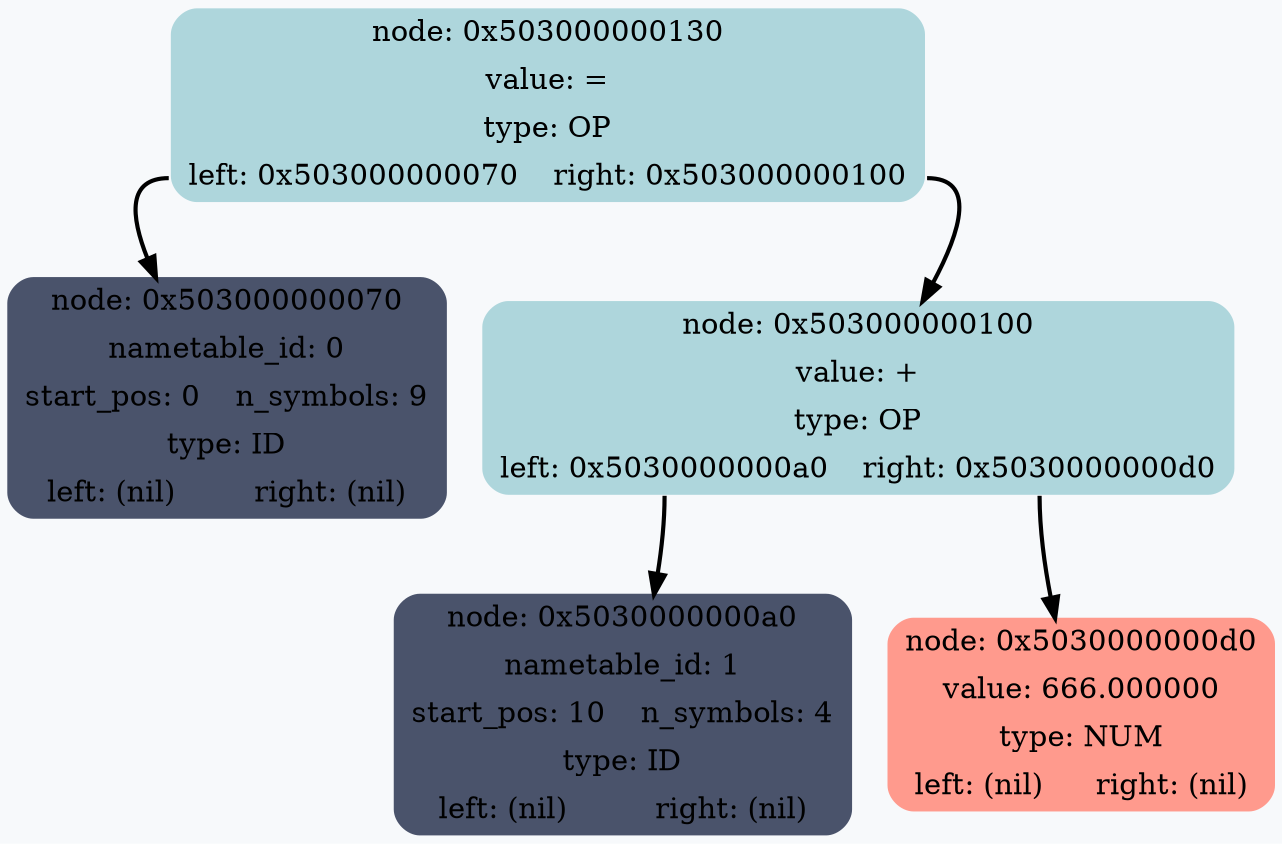 digraph G {
	rankdir = HR;
	bgcolor="#F7F9FB"
	 node0x503000000130 [shape=Mrecord; style=filled; color="#aed6dc"; label =  "{node: 0x503000000130 | value: = | type: OP | {<left>left: 0x503000000070 | <right>right: 0x503000000100}  }" ];
	 node0x503000000130:<left> -> node0x503000000070 [style=bold; weight=1000; ];
	 node0x503000000130:<right> -> node0x503000000100 [style=bold; weight=1000; ];
	 node0x503000000070 [shape=Mrecord; style=filled; color="#4a536b"; label =  "{node: 0x503000000070 | nametable_id: 0 | {start_pos: 0 | n_symbols: 9} | type: ID | {<left>left: (nil) | <right>right: (nil)}  }" ];
	 node0x503000000100 [shape=Mrecord; style=filled; color="#aed6dc"; label =  "{node: 0x503000000100 | value: + | type: OP | {<left>left: 0x5030000000a0 | <right>right: 0x5030000000d0}  }" ];
	 node0x503000000100:<left> -> node0x5030000000a0 [style=bold; weight=1000; ];
	 node0x503000000100:<right> -> node0x5030000000d0 [style=bold; weight=1000; ];
	 node0x5030000000a0 [shape=Mrecord; style=filled; color="#4a536b"; label =  "{node: 0x5030000000a0 | nametable_id: 1 | {start_pos: 10 | n_symbols: 4} | type: ID | {<left>left: (nil) | <right>right: (nil)}  }" ];
	 node0x5030000000d0 [shape=Mrecord; style=filled; color="#ff9a8d"; label =  "{node: 0x5030000000d0 | value: 666.000000 | type: NUM | {<left>left: (nil) | <right>right: (nil)}  }" ];
}
